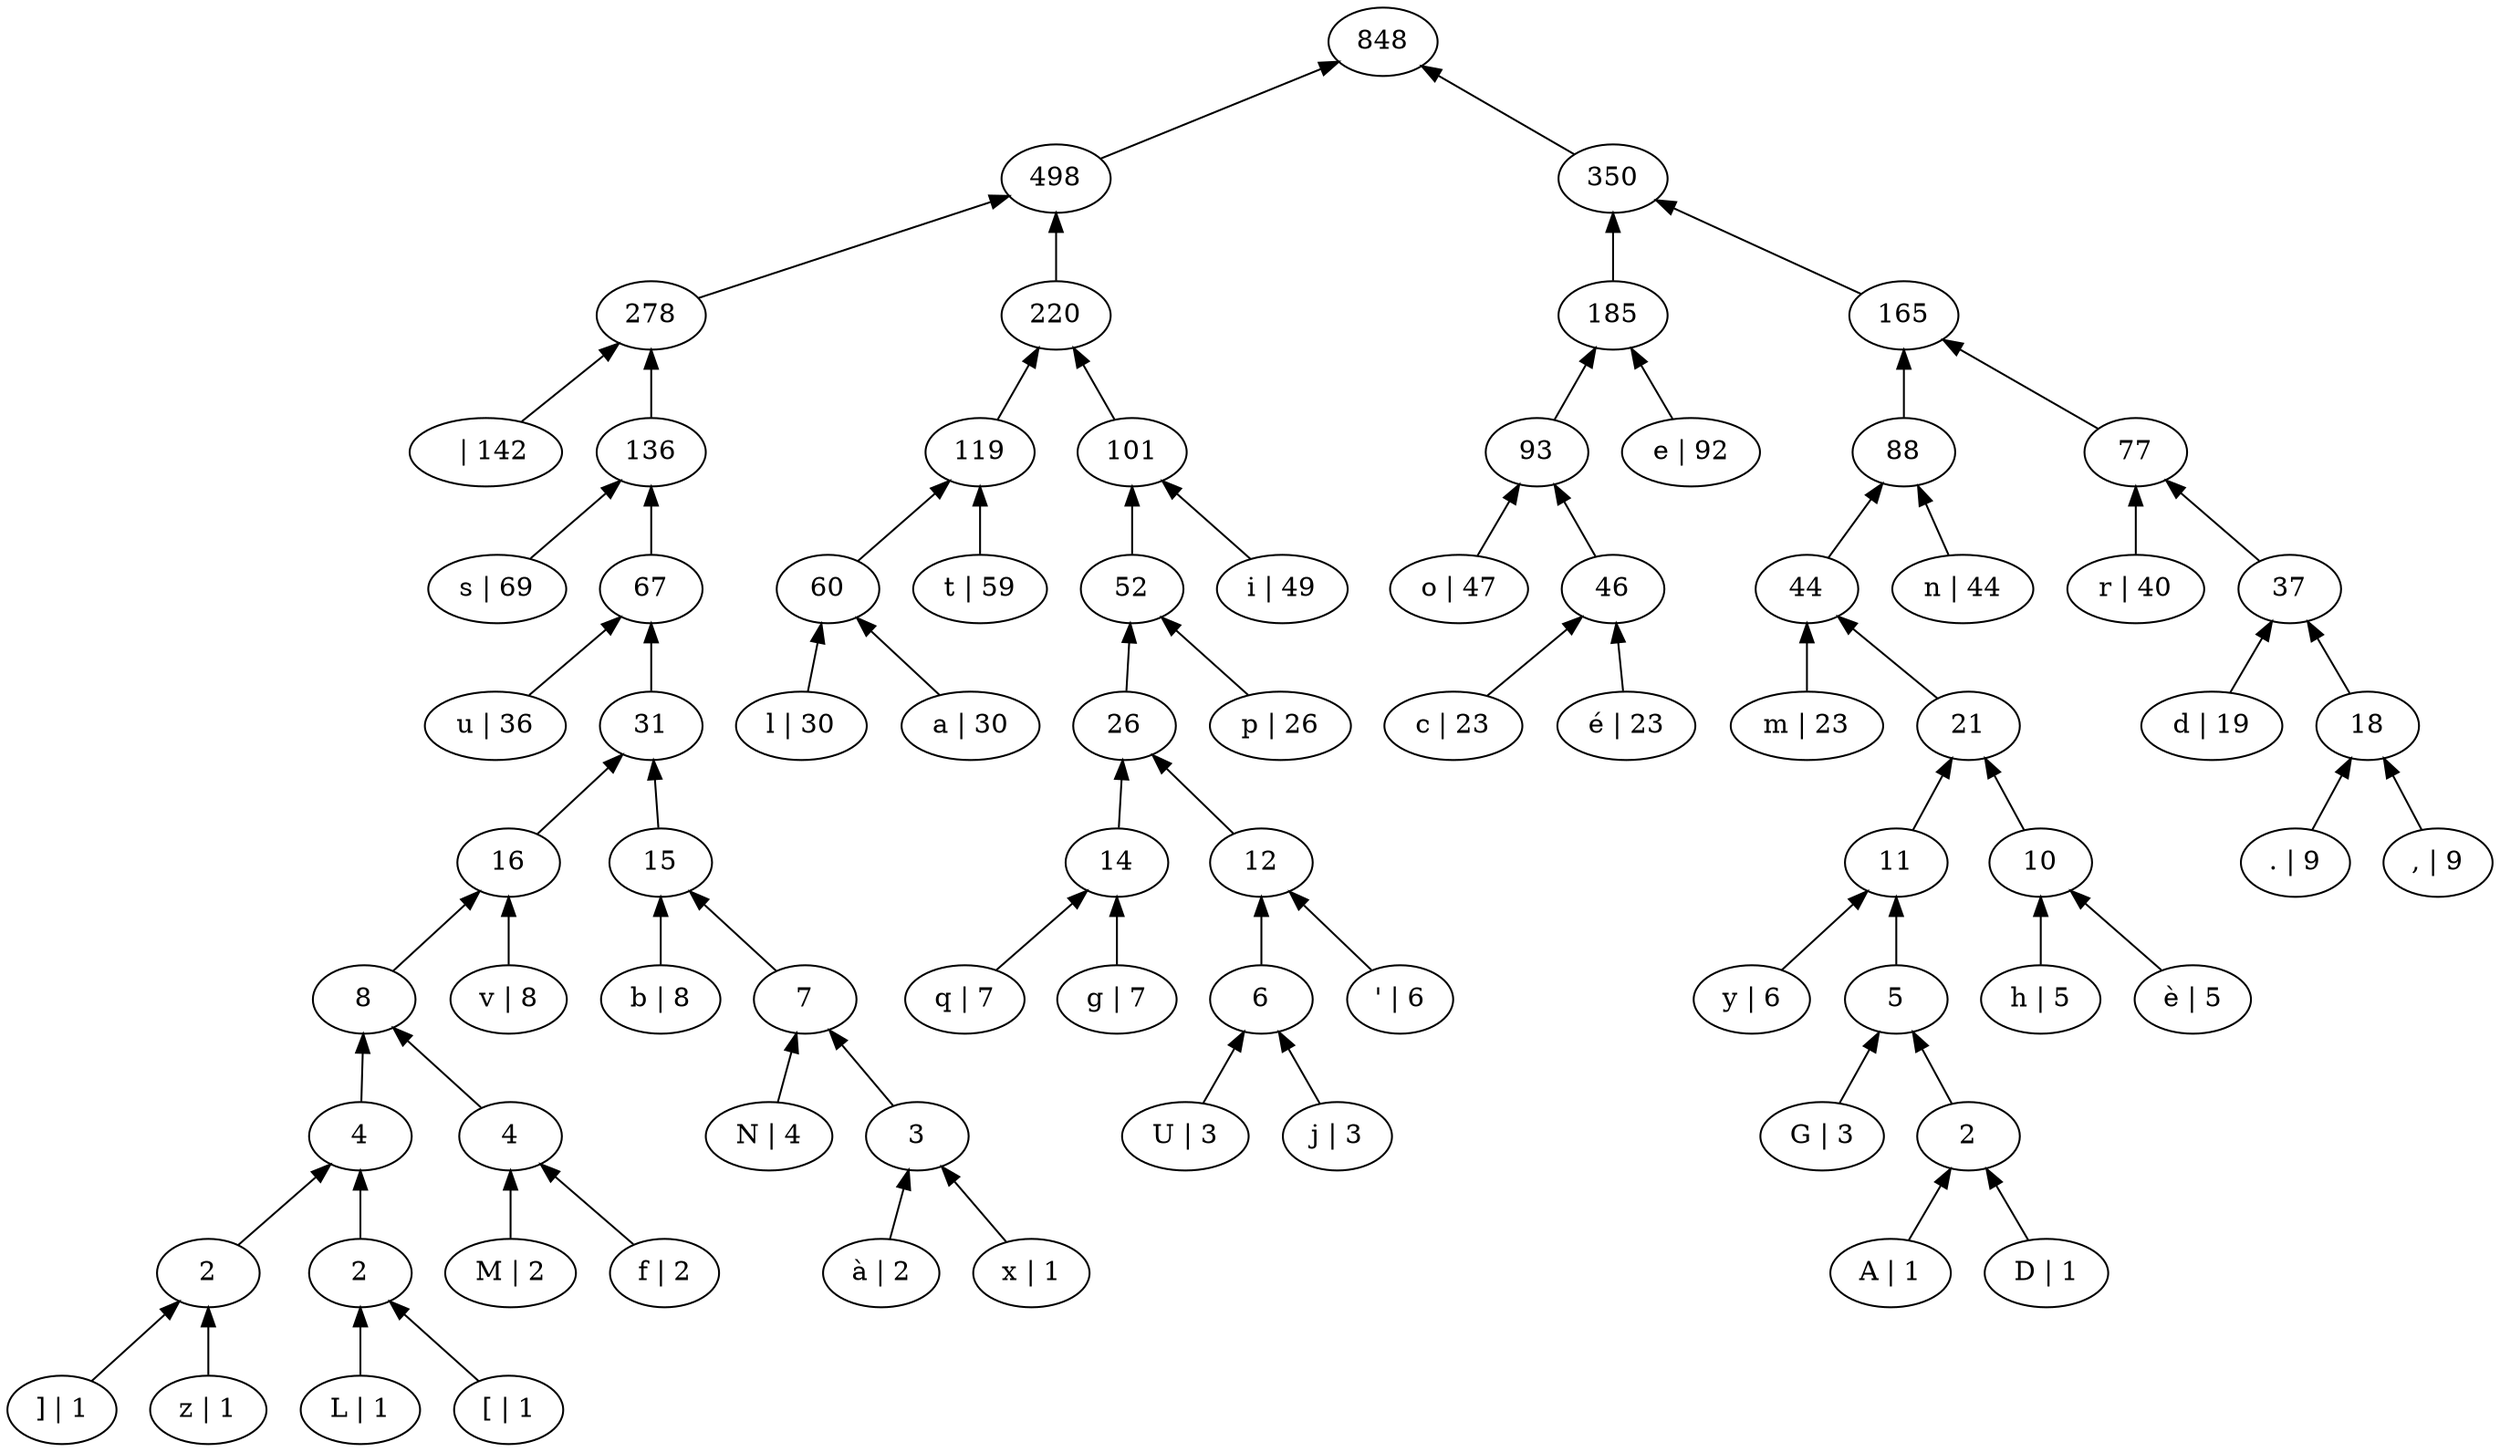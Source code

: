 digraph Huffman {
	graph [rankdir=BT]
	0 [label=848]
	1 [label=498]
	1 -> 0
	2 [label=278]
	2 -> 1
	3 [label="  | 142"]
	3 -> 2
	4 [label=136]
	4 -> 2
	5 [label="s | 69"]
	5 -> 4
	6 [label=67]
	6 -> 4
	7 [label="u | 36"]
	7 -> 6
	8 [label=31]
	8 -> 6
	9 [label=16]
	9 -> 8
	10 [label=8]
	10 -> 9
	11 [label=4]
	11 -> 10
	12 [label=2]
	12 -> 11
	13 [label="] | 1"]
	13 -> 12
	14 [label="z | 1"]
	14 -> 12
	15 [label=2]
	15 -> 11
	16 [label="L | 1"]
	16 -> 15
	17 [label="[ | 1"]
	17 -> 15
	18 [label=4]
	18 -> 10
	19 [label="M | 2"]
	19 -> 18
	20 [label="f | 2"]
	20 -> 18
	21 [label="v | 8"]
	21 -> 9
	22 [label=15]
	22 -> 8
	23 [label="b | 8"]
	23 -> 22
	24 [label=7]
	24 -> 22
	25 [label="N | 4"]
	25 -> 24
	26 [label=3]
	26 -> 24
	27 [label="à | 2"]
	27 -> 26
	28 [label="x | 1"]
	28 -> 26
	29 [label=220]
	29 -> 1
	30 [label=119]
	30 -> 29
	31 [label=60]
	31 -> 30
	32 [label="l | 30"]
	32 -> 31
	33 [label="a | 30"]
	33 -> 31
	34 [label="t | 59"]
	34 -> 30
	35 [label=101]
	35 -> 29
	36 [label=52]
	36 -> 35
	37 [label=26]
	37 -> 36
	38 [label=14]
	38 -> 37
	39 [label="q | 7"]
	39 -> 38
	40 [label="g | 7"]
	40 -> 38
	41 [label=12]
	41 -> 37
	42 [label=6]
	42 -> 41
	43 [label="U | 3"]
	43 -> 42
	44 [label="j | 3"]
	44 -> 42
	45 [label="' | 6"]
	45 -> 41
	46 [label="p | 26"]
	46 -> 36
	47 [label="i | 49"]
	47 -> 35
	48 [label=350]
	48 -> 0
	49 [label=185]
	49 -> 48
	50 [label=93]
	50 -> 49
	51 [label="o | 47"]
	51 -> 50
	52 [label=46]
	52 -> 50
	53 [label="c | 23"]
	53 -> 52
	54 [label="é | 23"]
	54 -> 52
	55 [label="e | 92"]
	55 -> 49
	56 [label=165]
	56 -> 48
	57 [label=88]
	57 -> 56
	58 [label=44]
	58 -> 57
	59 [label="m | 23"]
	59 -> 58
	60 [label=21]
	60 -> 58
	61 [label=11]
	61 -> 60
	62 [label="y | 6"]
	62 -> 61
	63 [label=5]
	63 -> 61
	64 [label="G | 3"]
	64 -> 63
	65 [label=2]
	65 -> 63
	66 [label="A | 1"]
	66 -> 65
	67 [label="D | 1"]
	67 -> 65
	68 [label=10]
	68 -> 60
	69 [label="h | 5"]
	69 -> 68
	70 [label="è | 5"]
	70 -> 68
	71 [label="n | 44"]
	71 -> 57
	72 [label=77]
	72 -> 56
	73 [label="r | 40"]
	73 -> 72
	74 [label=37]
	74 -> 72
	75 [label="d | 19"]
	75 -> 74
	76 [label=18]
	76 -> 74
	77 [label=". | 9"]
	77 -> 76
	78 [label=", | 9"]
	78 -> 76
}
